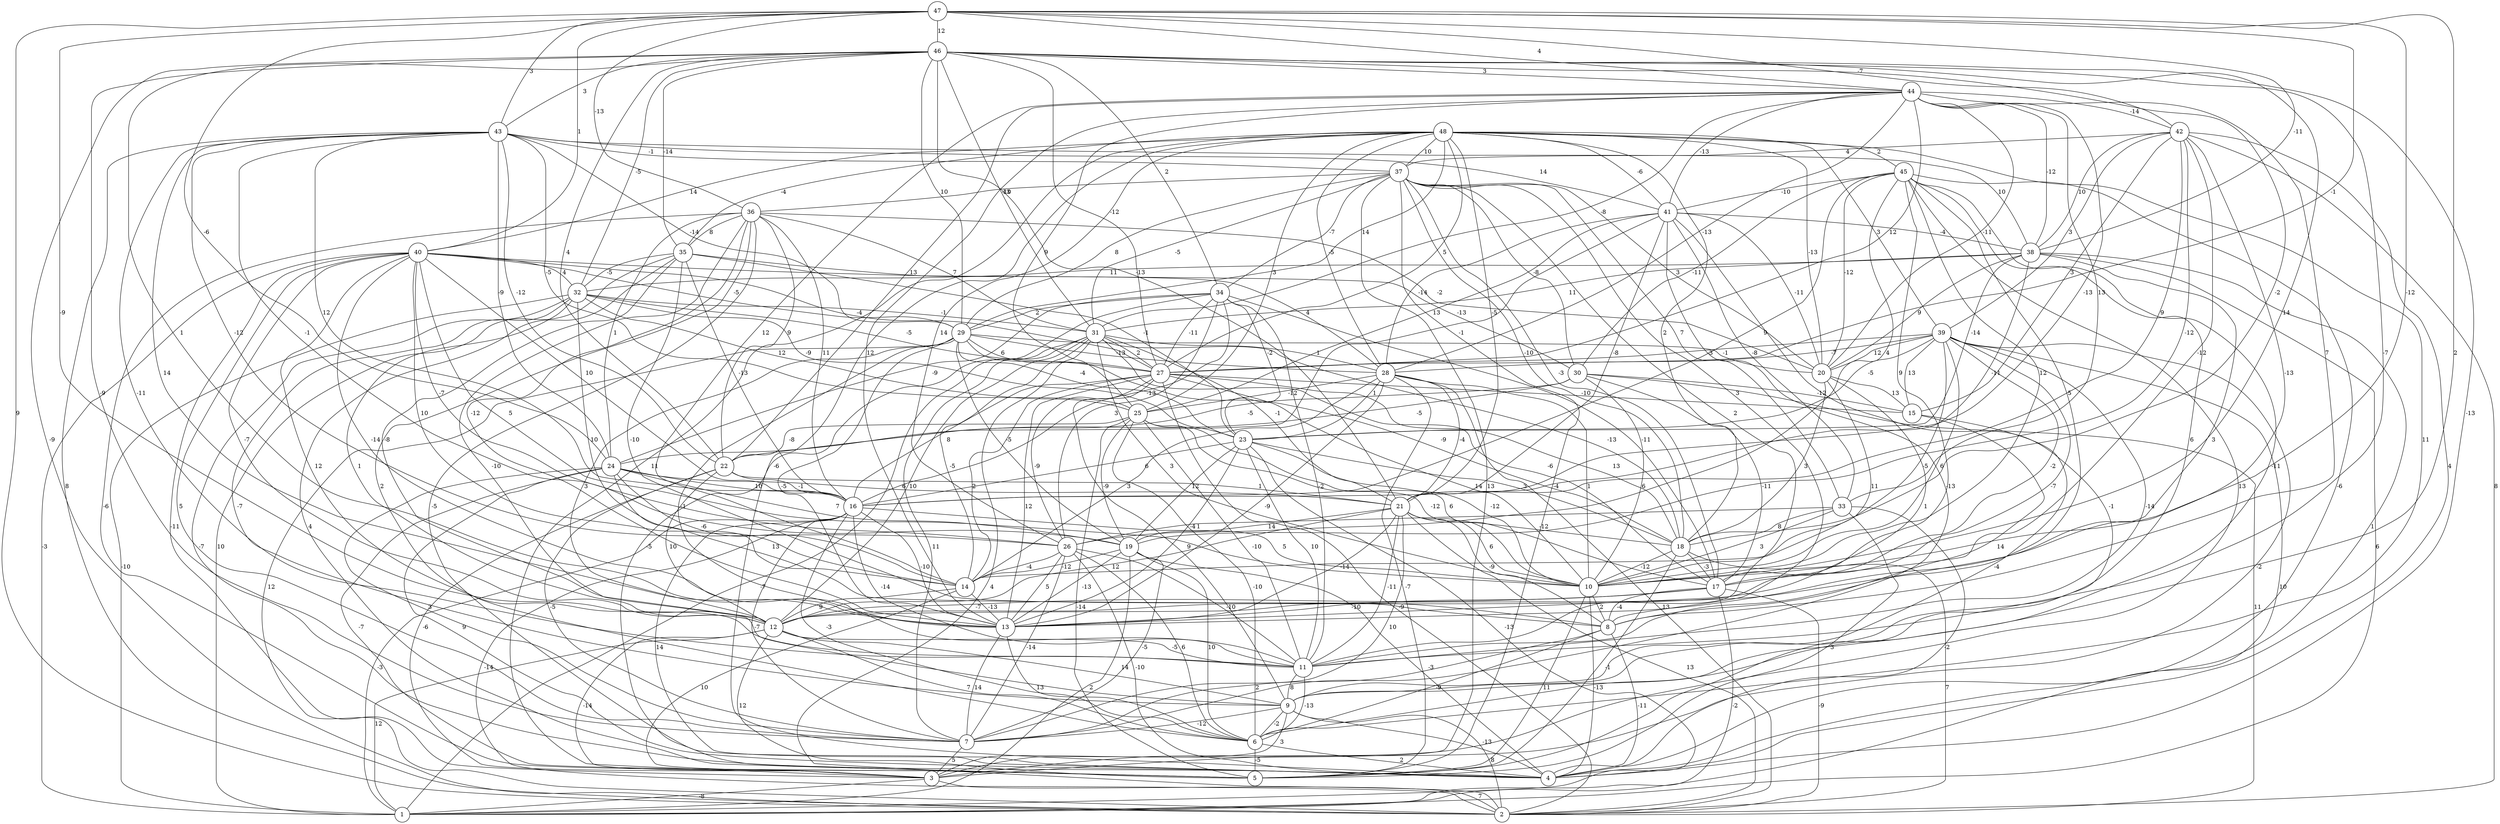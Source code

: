 graph { 
	 fontname="Helvetica,Arial,sans-serif" 
	 node [shape = circle]; 
	 48 -- 3 [label = "11"];
	 48 -- 4 [label = "-6"];
	 48 -- 6 [label = "11"];
	 48 -- 18 [label = "2"];
	 48 -- 20 [label = "-13"];
	 48 -- 21 [label = "-5"];
	 48 -- 25 [label = "3"];
	 48 -- 26 [label = "14"];
	 48 -- 27 [label = "5"];
	 48 -- 28 [label = "-5"];
	 48 -- 29 [label = "14"];
	 48 -- 35 [label = "-4"];
	 48 -- 37 [label = "10"];
	 48 -- 39 [label = "3"];
	 48 -- 40 [label = "14"];
	 48 -- 41 [label = "-6"];
	 48 -- 45 [label = "2"];
	 47 -- 2 [label = "9"];
	 47 -- 9 [label = "2"];
	 47 -- 10 [label = "-12"];
	 47 -- 12 [label = "-9"];
	 47 -- 24 [label = "-6"];
	 47 -- 27 [label = "-1"];
	 47 -- 36 [label = "-13"];
	 47 -- 38 [label = "-11"];
	 47 -- 40 [label = "1"];
	 47 -- 42 [label = "-7"];
	 47 -- 43 [label = "3"];
	 47 -- 44 [label = "4"];
	 47 -- 46 [label = "12"];
	 46 -- 2 [label = "-9"];
	 46 -- 4 [label = "-13"];
	 46 -- 7 [label = "-9"];
	 46 -- 10 [label = "14"];
	 46 -- 11 [label = "-7"];
	 46 -- 13 [label = "1"];
	 46 -- 18 [label = "-2"];
	 46 -- 21 [label = "-13"];
	 46 -- 22 [label = "4"];
	 46 -- 27 [label = "-12"];
	 46 -- 29 [label = "10"];
	 46 -- 31 [label = "13"];
	 46 -- 32 [label = "-5"];
	 46 -- 34 [label = "2"];
	 46 -- 35 [label = "-14"];
	 46 -- 43 [label = "3"];
	 46 -- 44 [label = "3"];
	 45 -- 3 [label = "13"];
	 45 -- 4 [label = "-6"];
	 45 -- 6 [label = "-11"];
	 45 -- 8 [label = "5"];
	 45 -- 9 [label = "6"];
	 45 -- 10 [label = "12"];
	 45 -- 16 [label = "9"];
	 45 -- 17 [label = "9"];
	 45 -- 20 [label = "-12"];
	 45 -- 26 [label = "4"];
	 45 -- 30 [label = "-11"];
	 45 -- 41 [label = "-10"];
	 44 -- 8 [label = "7"];
	 44 -- 13 [label = "12"];
	 44 -- 14 [label = "12"];
	 44 -- 16 [label = "-13"];
	 44 -- 20 [label = "-11"];
	 44 -- 22 [label = "13"];
	 44 -- 25 [label = "9"];
	 44 -- 27 [label = "12"];
	 44 -- 28 [label = "-13"];
	 44 -- 31 [label = "-8"];
	 44 -- 33 [label = "13"];
	 44 -- 38 [label = "-12"];
	 44 -- 41 [label = "-13"];
	 44 -- 42 [label = "-14"];
	 43 -- 2 [label = "8"];
	 43 -- 11 [label = "-11"];
	 43 -- 13 [label = "14"];
	 43 -- 16 [label = "12"];
	 43 -- 19 [label = "-1"];
	 43 -- 22 [label = "-12"];
	 43 -- 24 [label = "-9"];
	 43 -- 25 [label = "-5"];
	 43 -- 26 [label = "-12"];
	 43 -- 29 [label = "-14"];
	 43 -- 37 [label = "-1"];
	 43 -- 38 [label = "10"];
	 43 -- 41 [label = "14"];
	 42 -- 2 [label = "8"];
	 42 -- 4 [label = "4"];
	 42 -- 12 [label = "-13"];
	 42 -- 15 [label = "3"];
	 42 -- 17 [label = "-12"];
	 42 -- 19 [label = "-12"];
	 42 -- 21 [label = "9"];
	 42 -- 37 [label = "4"];
	 42 -- 38 [label = "10"];
	 42 -- 39 [label = "3"];
	 41 -- 5 [label = "-1"];
	 41 -- 7 [label = "-13"];
	 41 -- 20 [label = "-11"];
	 41 -- 21 [label = "-8"];
	 41 -- 22 [label = "-1"];
	 41 -- 25 [label = "13"];
	 41 -- 28 [label = "-14"];
	 41 -- 33 [label = "-8"];
	 41 -- 38 [label = "-4"];
	 40 -- 1 [label = "-3"];
	 40 -- 3 [label = "-11"];
	 40 -- 7 [label = "5"];
	 40 -- 10 [label = "5"];
	 40 -- 11 [label = "12"];
	 40 -- 12 [label = "-7"];
	 40 -- 13 [label = "-14"];
	 40 -- 14 [label = "10"];
	 40 -- 16 [label = "10"];
	 40 -- 26 [label = "-7"];
	 40 -- 27 [label = "-4"];
	 40 -- 29 [label = "-5"];
	 40 -- 30 [label = "-13"];
	 40 -- 32 [label = "4"];
	 39 -- 1 [label = "10"];
	 39 -- 3 [label = "-2"];
	 39 -- 10 [label = "6"];
	 39 -- 11 [label = "-14"];
	 39 -- 12 [label = "-7"];
	 39 -- 14 [label = "-5"];
	 39 -- 15 [label = "13"];
	 39 -- 17 [label = "-2"];
	 39 -- 20 [label = "12"];
	 39 -- 23 [label = "-5"];
	 39 -- 27 [label = "-3"];
	 39 -- 28 [label = "-7"];
	 38 -- 1 [label = "6"];
	 38 -- 4 [label = "1"];
	 38 -- 13 [label = "3"];
	 38 -- 20 [label = "9"];
	 38 -- 21 [label = "-11"];
	 38 -- 23 [label = "-14"];
	 38 -- 31 [label = "11"];
	 38 -- 32 [label = "11"];
	 37 -- 3 [label = "13"];
	 37 -- 5 [label = "-4"];
	 37 -- 8 [label = "3"];
	 37 -- 11 [label = "2"];
	 37 -- 17 [label = "-3"];
	 37 -- 18 [label = "-10"];
	 37 -- 20 [label = "3"];
	 37 -- 29 [label = "8"];
	 37 -- 30 [label = "-8"];
	 37 -- 31 [label = "-5"];
	 37 -- 33 [label = "7"];
	 37 -- 34 [label = "-7"];
	 37 -- 36 [label = "-10"];
	 36 -- 4 [label = "-5"];
	 36 -- 5 [label = "-6"];
	 36 -- 6 [label = "2"];
	 36 -- 9 [label = "-10"];
	 36 -- 13 [label = "-12"];
	 36 -- 16 [label = "11"];
	 36 -- 20 [label = "-2"];
	 36 -- 22 [label = "9"];
	 36 -- 24 [label = "1"];
	 36 -- 31 [label = "7"];
	 36 -- 35 [label = "8"];
	 35 -- 1 [label = "10"];
	 35 -- 5 [label = "4"];
	 35 -- 8 [label = "-10"];
	 35 -- 12 [label = "-8"];
	 35 -- 16 [label = "-13"];
	 35 -- 23 [label = "-1"];
	 35 -- 28 [label = "4"];
	 35 -- 32 [label = "-5"];
	 34 -- 5 [label = "-5"];
	 34 -- 11 [label = "-2"];
	 34 -- 16 [label = "-13"];
	 34 -- 17 [label = "-11"];
	 34 -- 23 [label = "-2"];
	 34 -- 24 [label = "-9"];
	 34 -- 26 [label = "3"];
	 34 -- 27 [label = "-11"];
	 34 -- 29 [label = "2"];
	 33 -- 4 [label = "-2"];
	 33 -- 5 [label = "3"];
	 33 -- 10 [label = "3"];
	 33 -- 18 [label = "8"];
	 33 -- 26 [label = "1"];
	 32 -- 1 [label = "-10"];
	 32 -- 4 [label = "-7"];
	 32 -- 9 [label = "-7"];
	 32 -- 12 [label = "1"];
	 32 -- 14 [label = "10"];
	 32 -- 23 [label = "-9"];
	 32 -- 25 [label = "12"];
	 32 -- 27 [label = "-5"];
	 32 -- 31 [label = "-1"];
	 31 -- 1 [label = "-7"];
	 31 -- 2 [label = "4"];
	 31 -- 7 [label = "11"];
	 31 -- 10 [label = "3"];
	 31 -- 12 [label = "10"];
	 31 -- 14 [label = "-5"];
	 31 -- 17 [label = "-6"];
	 31 -- 18 [label = "-13"];
	 31 -- 21 [label = "-1"];
	 31 -- 27 [label = "2"];
	 31 -- 28 [label = "1"];
	 30 -- 2 [label = "11"];
	 30 -- 10 [label = "6"];
	 30 -- 15 [label = "-12"];
	 30 -- 17 [label = "-11"];
	 30 -- 22 [label = "-5"];
	 30 -- 24 [label = "-5"];
	 29 -- 2 [label = "12"];
	 29 -- 11 [label = "-1"];
	 29 -- 12 [label = "3"];
	 29 -- 13 [label = "-5"];
	 29 -- 18 [label = "-9"];
	 29 -- 19 [label = "-5"];
	 29 -- 20 [label = "-1"];
	 29 -- 23 [label = "-4"];
	 29 -- 27 [label = "6"];
	 29 -- 28 [label = "-13"];
	 28 -- 2 [label = "13"];
	 28 -- 5 [label = "-7"];
	 28 -- 10 [label = "1"];
	 28 -- 13 [label = "-9"];
	 28 -- 14 [label = "3"];
	 28 -- 21 [label = "-4"];
	 28 -- 23 [label = "1"];
	 28 -- 25 [label = "-12"];
	 27 -- 2 [label = "-9"];
	 27 -- 9 [label = "9"];
	 27 -- 10 [label = "14"];
	 27 -- 13 [label = "12"];
	 27 -- 14 [label = "2"];
	 27 -- 15 [label = "-10"];
	 27 -- 16 [label = "8"];
	 27 -- 18 [label = "13"];
	 27 -- 26 [label = "-9"];
	 26 -- 4 [label = "-10"];
	 26 -- 6 [label = "6"];
	 26 -- 7 [label = "-14"];
	 26 -- 11 [label = "-10"];
	 26 -- 13 [label = "5"];
	 26 -- 14 [label = "-4"];
	 25 -- 5 [label = "-14"];
	 25 -- 6 [label = "-10"];
	 25 -- 10 [label = "-12"];
	 25 -- 11 [label = "-10"];
	 25 -- 17 [label = "6"];
	 25 -- 19 [label = "-9"];
	 25 -- 22 [label = "-8"];
	 24 -- 4 [label = "9"];
	 24 -- 5 [label = "-7"];
	 24 -- 7 [label = "3"];
	 24 -- 8 [label = "13"];
	 24 -- 14 [label = "-6"];
	 24 -- 16 [label = "10"];
	 24 -- 19 [label = "7"];
	 24 -- 21 [label = "6"];
	 23 -- 1 [label = "-13"];
	 23 -- 10 [label = "-12"];
	 23 -- 11 [label = "10"];
	 23 -- 13 [label = "-4"];
	 23 -- 16 [label = "6"];
	 23 -- 18 [label = "3"];
	 23 -- 19 [label = "12"];
	 22 -- 3 [label = "-6"];
	 22 -- 7 [label = "-5"];
	 22 -- 12 [label = "10"];
	 22 -- 16 [label = "-1"];
	 22 -- 21 [label = "1"];
	 21 -- 2 [label = "13"];
	 21 -- 7 [label = "10"];
	 21 -- 8 [label = "-9"];
	 21 -- 10 [label = "6"];
	 21 -- 11 [label = "-11"];
	 21 -- 12 [label = "12"];
	 21 -- 13 [label = "-14"];
	 21 -- 18 [label = "-12"];
	 21 -- 19 [label = "14"];
	 20 -- 10 [label = "11"];
	 20 -- 13 [label = "1"];
	 20 -- 15 [label = "13"];
	 20 -- 18 [label = "3"];
	 19 -- 1 [label = "2"];
	 19 -- 4 [label = "-3"];
	 19 -- 6 [label = "10"];
	 19 -- 7 [label = "-5"];
	 19 -- 13 [label = "-13"];
	 19 -- 14 [label = "-12"];
	 18 -- 2 [label = "7"];
	 18 -- 5 [label = "-1"];
	 18 -- 10 [label = "-12"];
	 18 -- 17 [label = "-3"];
	 17 -- 1 [label = "-2"];
	 17 -- 2 [label = "-9"];
	 17 -- 8 [label = "-4"];
	 17 -- 12 [label = "-7"];
	 17 -- 13 [label = "-10"];
	 16 -- 1 [label = "-3"];
	 16 -- 2 [label = "-14"];
	 16 -- 4 [label = "14"];
	 16 -- 6 [label = "-3"];
	 16 -- 7 [label = "-7"];
	 16 -- 10 [label = "5"];
	 16 -- 11 [label = "-14"];
	 16 -- 13 [label = "-10"];
	 15 -- 9 [label = "-4"];
	 15 -- 11 [label = "14"];
	 14 -- 3 [label = "10"];
	 14 -- 12 [label = "9"];
	 14 -- 13 [label = "-13"];
	 13 -- 6 [label = "13"];
	 13 -- 7 [label = "14"];
	 12 -- 1 [label = "12"];
	 12 -- 3 [label = "-14"];
	 12 -- 5 [label = "12"];
	 12 -- 6 [label = "7"];
	 12 -- 9 [label = "14"];
	 12 -- 11 [label = "-5"];
	 11 -- 6 [label = "-13"];
	 11 -- 9 [label = "8"];
	 10 -- 4 [label = "-13"];
	 10 -- 5 [label = "11"];
	 10 -- 8 [label = "2"];
	 9 -- 2 [label = "8"];
	 9 -- 3 [label = "3"];
	 9 -- 4 [label = "-13"];
	 9 -- 6 [label = "-2"];
	 9 -- 7 [label = "-12"];
	 8 -- 4 [label = "-11"];
	 8 -- 6 [label = "-9"];
	 8 -- 7 [label = "2"];
	 7 -- 3 [label = "5"];
	 6 -- 4 [label = "2"];
	 6 -- 5 [label = "-5"];
	 3 -- 1 [label = "-8"];
	 3 -- 2 [label = "7"];
	 1;
	 2;
	 3;
	 4;
	 5;
	 6;
	 7;
	 8;
	 9;
	 10;
	 11;
	 12;
	 13;
	 14;
	 15;
	 16;
	 17;
	 18;
	 19;
	 20;
	 21;
	 22;
	 23;
	 24;
	 25;
	 26;
	 27;
	 28;
	 29;
	 30;
	 31;
	 32;
	 33;
	 34;
	 35;
	 36;
	 37;
	 38;
	 39;
	 40;
	 41;
	 42;
	 43;
	 44;
	 45;
	 46;
	 47;
	 48;
}
